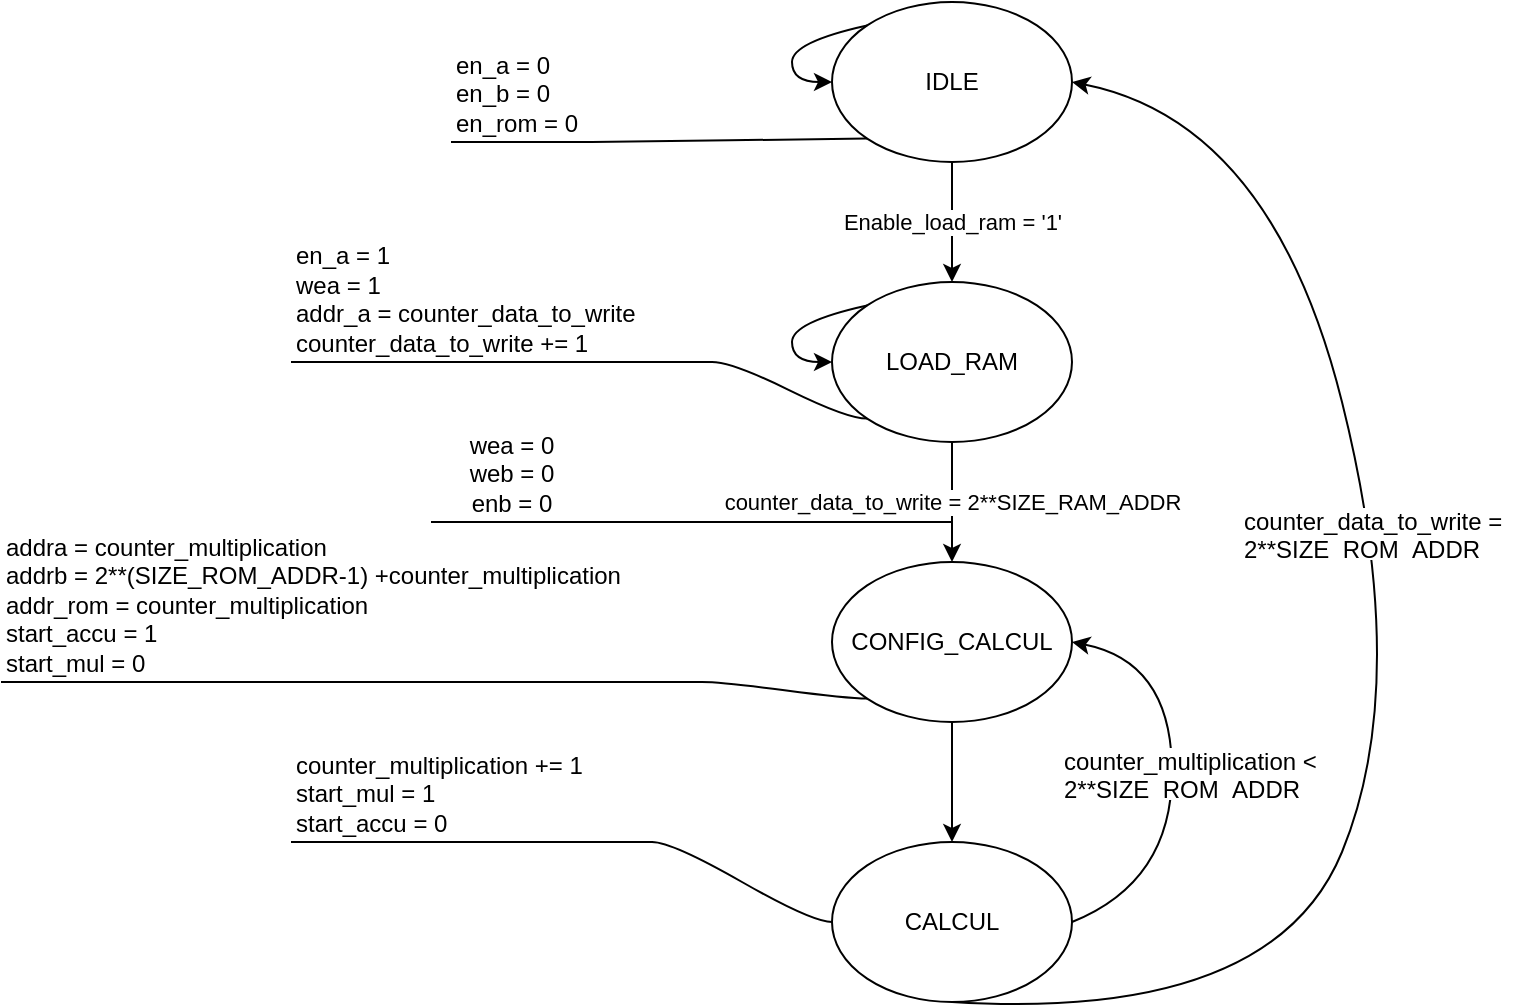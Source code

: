 <mxfile version="20.5.1" type="device"><diagram id="b5aq4lmYbzBeI3z-EatQ" name="Page-1"><mxGraphModel dx="2173" dy="820" grid="1" gridSize="10" guides="1" tooltips="1" connect="1" arrows="1" fold="1" page="1" pageScale="1" pageWidth="827" pageHeight="1169" math="0" shadow="0"><root><mxCell id="0"/><mxCell id="1" parent="0"/><mxCell id="QsV43OjoKc8uHJqBb0PF-1" value="IDLE" style="ellipse;whiteSpace=wrap;html=1;" vertex="1" parent="1"><mxGeometry x="100" y="30" width="120" height="80" as="geometry"/></mxCell><mxCell id="QsV43OjoKc8uHJqBb0PF-2" value="LOAD_RAM" style="ellipse;whiteSpace=wrap;html=1;" vertex="1" parent="1"><mxGeometry x="100" y="170" width="120" height="80" as="geometry"/></mxCell><mxCell id="QsV43OjoKc8uHJqBb0PF-3" value="CONFIG_CALCUL" style="ellipse;whiteSpace=wrap;html=1;" vertex="1" parent="1"><mxGeometry x="100" y="310" width="120" height="80" as="geometry"/></mxCell><mxCell id="QsV43OjoKc8uHJqBb0PF-4" value="CALCUL" style="ellipse;whiteSpace=wrap;html=1;" vertex="1" parent="1"><mxGeometry x="100" y="450" width="120" height="80" as="geometry"/></mxCell><mxCell id="QsV43OjoKc8uHJqBb0PF-10" value="" style="endArrow=classic;html=1;rounded=0;exitX=0.5;exitY=1;exitDx=0;exitDy=0;entryX=0.5;entryY=0;entryDx=0;entryDy=0;" edge="1" parent="1" source="QsV43OjoKc8uHJqBb0PF-1" target="QsV43OjoKc8uHJqBb0PF-2"><mxGeometry relative="1" as="geometry"><mxPoint x="360" y="300" as="sourcePoint"/><mxPoint x="460" y="300" as="targetPoint"/></mxGeometry></mxCell><mxCell id="QsV43OjoKc8uHJqBb0PF-11" value="Enable_load_ram = '1'" style="edgeLabel;resizable=0;html=1;align=center;verticalAlign=middle;" connectable="0" vertex="1" parent="QsV43OjoKc8uHJqBb0PF-10"><mxGeometry relative="1" as="geometry"/></mxCell><mxCell id="QsV43OjoKc8uHJqBb0PF-12" value="" style="endArrow=classic;html=1;rounded=0;exitX=0.5;exitY=1;exitDx=0;exitDy=0;entryX=0.5;entryY=0;entryDx=0;entryDy=0;" edge="1" parent="1" source="QsV43OjoKc8uHJqBb0PF-2" target="QsV43OjoKc8uHJqBb0PF-3"><mxGeometry relative="1" as="geometry"><mxPoint x="360" y="300" as="sourcePoint"/><mxPoint x="460" y="300" as="targetPoint"/></mxGeometry></mxCell><mxCell id="QsV43OjoKc8uHJqBb0PF-13" value="counter_data_to_write = 2**SIZE_RAM_ADDR" style="edgeLabel;resizable=0;html=1;align=center;verticalAlign=middle;" connectable="0" vertex="1" parent="QsV43OjoKc8uHJqBb0PF-12"><mxGeometry relative="1" as="geometry"/></mxCell><mxCell id="QsV43OjoKc8uHJqBb0PF-14" value="" style="endArrow=classic;html=1;rounded=0;exitX=0.5;exitY=1;exitDx=0;exitDy=0;entryX=0.5;entryY=0;entryDx=0;entryDy=0;" edge="1" parent="1" source="QsV43OjoKc8uHJqBb0PF-3" target="QsV43OjoKc8uHJqBb0PF-4"><mxGeometry width="50" height="50" relative="1" as="geometry"><mxPoint x="390" y="320" as="sourcePoint"/><mxPoint x="440" y="270" as="targetPoint"/></mxGeometry></mxCell><mxCell id="QsV43OjoKc8uHJqBb0PF-15" value="" style="curved=1;endArrow=classic;html=1;rounded=0;exitX=1;exitY=0.5;exitDx=0;exitDy=0;entryX=1;entryY=0.5;entryDx=0;entryDy=0;" edge="1" parent="1" source="QsV43OjoKc8uHJqBb0PF-4" target="QsV43OjoKc8uHJqBb0PF-3"><mxGeometry width="50" height="50" relative="1" as="geometry"><mxPoint x="390" y="320" as="sourcePoint"/><mxPoint x="440" y="270" as="targetPoint"/><Array as="points"><mxPoint x="270" y="470"/><mxPoint x="270" y="360"/></Array></mxGeometry></mxCell><mxCell id="QsV43OjoKc8uHJqBb0PF-16" value="" style="curved=1;endArrow=classic;html=1;rounded=0;exitX=0.5;exitY=1;exitDx=0;exitDy=0;entryX=1;entryY=0.5;entryDx=0;entryDy=0;" edge="1" parent="1" source="QsV43OjoKc8uHJqBb0PF-4" target="QsV43OjoKc8uHJqBb0PF-1"><mxGeometry width="50" height="50" relative="1" as="geometry"><mxPoint x="390" y="320" as="sourcePoint"/><mxPoint x="440" y="270" as="targetPoint"/><Array as="points"><mxPoint x="320" y="540"/><mxPoint x="390" y="370"/><mxPoint x="320" y="90"/></Array></mxGeometry></mxCell><mxCell id="QsV43OjoKc8uHJqBb0PF-18" value="" style="curved=1;endArrow=classic;html=1;rounded=0;exitX=0;exitY=0;exitDx=0;exitDy=0;entryX=0;entryY=0.5;entryDx=0;entryDy=0;" edge="1" parent="1" source="QsV43OjoKc8uHJqBb0PF-2" target="QsV43OjoKc8uHJqBb0PF-2"><mxGeometry width="50" height="50" relative="1" as="geometry"><mxPoint x="390" y="320" as="sourcePoint"/><mxPoint x="440" y="270" as="targetPoint"/><Array as="points"><mxPoint x="80" y="190"/><mxPoint x="80" y="210"/></Array></mxGeometry></mxCell><mxCell id="QsV43OjoKc8uHJqBb0PF-19" value="" style="curved=1;endArrow=classic;html=1;rounded=0;exitX=0;exitY=0;exitDx=0;exitDy=0;entryX=0;entryY=0.5;entryDx=0;entryDy=0;" edge="1" parent="1" source="QsV43OjoKc8uHJqBb0PF-1" target="QsV43OjoKc8uHJqBb0PF-1"><mxGeometry width="50" height="50" relative="1" as="geometry"><mxPoint x="127.574" y="191.716" as="sourcePoint"/><mxPoint x="110" y="220" as="targetPoint"/><Array as="points"><mxPoint x="80" y="50"/><mxPoint x="80" y="70"/></Array></mxGeometry></mxCell><mxCell id="QsV43OjoKc8uHJqBb0PF-20" value="counter_multiplication &lt; 2**SIZE_ROM_ADDR" style="text;strokeColor=none;fillColor=none;align=left;verticalAlign=middle;spacingLeft=4;spacingRight=4;overflow=hidden;points=[[0,0.5],[1,0.5]];portConstraint=eastwest;rotatable=0;backgroundOutline=0;labelBackgroundColor=default;whiteSpace=wrap;" vertex="1" parent="1"><mxGeometry x="210" y="400" width="140" height="30" as="geometry"/></mxCell><mxCell id="QsV43OjoKc8uHJqBb0PF-21" value="counter_data_to_write = 2**SIZE_ROM_ADDR" style="text;strokeColor=none;fillColor=none;align=left;verticalAlign=middle;spacingLeft=4;spacingRight=4;overflow=hidden;points=[[0,0.5],[1,0.5]];portConstraint=eastwest;rotatable=0;backgroundOutline=0;labelBackgroundColor=default;whiteSpace=wrap;" vertex="1" parent="1"><mxGeometry x="300" y="280" width="140" height="30" as="geometry"/></mxCell><mxCell id="QsV43OjoKc8uHJqBb0PF-22" value="en_a = 0&lt;br&gt;en_b = 0&lt;br&gt;en_rom = 0" style="whiteSpace=wrap;html=1;shape=partialRectangle;top=0;left=0;bottom=1;right=0;points=[[0,1],[1,1]];fillColor=none;align=left;verticalAlign=bottom;routingCenterY=0.5;snapToPoint=1;recursiveResize=0;autosize=1;treeFolding=1;treeMoving=1;newEdgeStyle={&quot;edgeStyle&quot;:&quot;entityRelationEdgeStyle&quot;,&quot;startArrow&quot;:&quot;none&quot;,&quot;endArrow&quot;:&quot;none&quot;,&quot;segment&quot;:10,&quot;curved&quot;:1};labelBackgroundColor=default;" vertex="1" parent="1"><mxGeometry x="-90" y="40" width="70" height="60" as="geometry"/></mxCell><mxCell id="QsV43OjoKc8uHJqBb0PF-23" value="" style="edgeStyle=entityRelationEdgeStyle;startArrow=none;endArrow=none;segment=10;curved=1;rounded=0;exitX=0;exitY=1;exitDx=0;exitDy=0;" edge="1" target="QsV43OjoKc8uHJqBb0PF-22" parent="1" source="QsV43OjoKc8uHJqBb0PF-1"><mxGeometry relative="1" as="geometry"><mxPoint x="310" y="320" as="sourcePoint"/></mxGeometry></mxCell><mxCell id="QsV43OjoKc8uHJqBb0PF-25" value="en_a = 1&lt;br&gt;wea = 1&lt;br&gt;addr_a = counter_data_to_write&lt;br&gt;counter_data_to_write += 1" style="whiteSpace=wrap;html=1;shape=partialRectangle;top=0;left=0;bottom=1;right=0;points=[[0,1],[1,1]];fillColor=none;align=left;verticalAlign=bottom;routingCenterY=0.5;snapToPoint=1;recursiveResize=0;autosize=1;treeFolding=1;treeMoving=1;newEdgeStyle={&quot;edgeStyle&quot;:&quot;entityRelationEdgeStyle&quot;,&quot;startArrow&quot;:&quot;none&quot;,&quot;endArrow&quot;:&quot;none&quot;,&quot;segment&quot;:10,&quot;curved&quot;:1};labelBackgroundColor=default;" vertex="1" parent="1"><mxGeometry x="-170" y="140" width="210" height="70" as="geometry"/></mxCell><mxCell id="QsV43OjoKc8uHJqBb0PF-26" value="" style="edgeStyle=entityRelationEdgeStyle;startArrow=none;endArrow=none;segment=10;curved=1;rounded=0;entryX=1;entryY=1;entryDx=0;entryDy=0;exitX=0;exitY=1;exitDx=0;exitDy=0;" edge="1" target="QsV43OjoKc8uHJqBb0PF-25" parent="1" source="QsV43OjoKc8uHJqBb0PF-2"><mxGeometry relative="1" as="geometry"><mxPoint x="80.0" y="109.88" as="sourcePoint"/></mxGeometry></mxCell><mxCell id="QsV43OjoKc8uHJqBb0PF-27" value="wea = 0&lt;br&gt;web = 0&lt;br&gt;enb = 0&lt;br&gt;" style="whiteSpace=wrap;html=1;shape=partialRectangle;top=0;left=0;bottom=1;right=0;points=[[0,1],[1,1]];fillColor=none;align=center;verticalAlign=bottom;routingCenterY=0.5;snapToPoint=1;recursiveResize=0;autosize=1;treeFolding=1;treeMoving=1;newEdgeStyle={&quot;edgeStyle&quot;:&quot;entityRelationEdgeStyle&quot;,&quot;startArrow&quot;:&quot;none&quot;,&quot;endArrow&quot;:&quot;none&quot;,&quot;segment&quot;:10,&quot;curved&quot;:1};labelBackgroundColor=default;" vertex="1" parent="1"><mxGeometry x="-100" y="230" width="80" height="60" as="geometry"/></mxCell><mxCell id="QsV43OjoKc8uHJqBb0PF-29" value="" style="endArrow=none;html=1;rounded=0;exitX=1;exitY=1;exitDx=0;exitDy=0;" edge="1" parent="1" source="QsV43OjoKc8uHJqBb0PF-27"><mxGeometry width="50" height="50" relative="1" as="geometry"><mxPoint x="180" y="350" as="sourcePoint"/><mxPoint x="160" y="290" as="targetPoint"/></mxGeometry></mxCell><mxCell id="QsV43OjoKc8uHJqBb0PF-30" value="addra = counter_multiplication&lt;br&gt;addrb = 2**(SIZE_ROM_ADDR-1) +counter_multiplication&lt;br&gt;addr_rom = counter_multiplication&lt;br&gt;start_accu = 1&lt;br&gt;start_mul = 0" style="whiteSpace=wrap;html=1;shape=partialRectangle;top=0;left=0;bottom=1;right=0;points=[[0,1],[1,1]];fillColor=none;align=left;verticalAlign=bottom;routingCenterY=0.5;snapToPoint=1;recursiveResize=0;autosize=1;treeFolding=1;treeMoving=1;newEdgeStyle={&quot;edgeStyle&quot;:&quot;entityRelationEdgeStyle&quot;,&quot;startArrow&quot;:&quot;none&quot;,&quot;endArrow&quot;:&quot;none&quot;,&quot;segment&quot;:10,&quot;curved&quot;:1};labelBackgroundColor=default;" vertex="1" parent="1"><mxGeometry x="-315" y="280" width="350" height="90" as="geometry"/></mxCell><mxCell id="QsV43OjoKc8uHJqBb0PF-31" value="" style="edgeStyle=entityRelationEdgeStyle;startArrow=none;endArrow=none;segment=10;curved=1;rounded=0;exitX=0;exitY=1;exitDx=0;exitDy=0;" edge="1" target="QsV43OjoKc8uHJqBb0PF-30" parent="1" source="QsV43OjoKc8uHJqBb0PF-3"><mxGeometry relative="1" as="geometry"><mxPoint x="-190" y="390" as="sourcePoint"/></mxGeometry></mxCell><mxCell id="QsV43OjoKc8uHJqBb0PF-32" value="counter_multiplication += 1&lt;br&gt;start_mul = 1&lt;br&gt;start_accu = 0" style="whiteSpace=wrap;html=1;shape=partialRectangle;top=0;left=0;bottom=1;right=0;points=[[0,1],[1,1]];fillColor=none;align=left;verticalAlign=bottom;routingCenterY=0.5;snapToPoint=1;recursiveResize=0;autosize=1;treeFolding=1;treeMoving=1;newEdgeStyle={&quot;edgeStyle&quot;:&quot;entityRelationEdgeStyle&quot;,&quot;startArrow&quot;:&quot;none&quot;,&quot;endArrow&quot;:&quot;none&quot;,&quot;segment&quot;:10,&quot;curved&quot;:1};labelBackgroundColor=default;" vertex="1" parent="1"><mxGeometry x="-170" y="390" width="180" height="60" as="geometry"/></mxCell><mxCell id="QsV43OjoKc8uHJqBb0PF-33" value="" style="edgeStyle=entityRelationEdgeStyle;startArrow=none;endArrow=none;segment=10;curved=1;rounded=0;exitX=0;exitY=0.5;exitDx=0;exitDy=0;" edge="1" target="QsV43OjoKc8uHJqBb0PF-32" parent="1" source="QsV43OjoKc8uHJqBb0PF-4"><mxGeometry relative="1" as="geometry"><mxPoint x="-120" y="470" as="sourcePoint"/></mxGeometry></mxCell></root></mxGraphModel></diagram></mxfile>